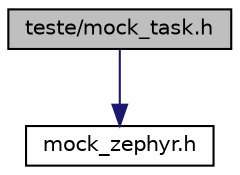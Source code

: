 digraph "teste/mock_task.h"
{
 // LATEX_PDF_SIZE
  edge [fontname="Helvetica",fontsize="10",labelfontname="Helvetica",labelfontsize="10"];
  node [fontname="Helvetica",fontsize="10",shape=record];
  Node1 [label="teste/mock_task.h",height=0.2,width=0.4,color="black", fillcolor="grey75", style="filled", fontcolor="black",tooltip="Cabeçalho para simulação de tarefas do sistema SETR Mini-Projeto."];
  Node1 -> Node2 [color="midnightblue",fontsize="10",style="solid",fontname="Helvetica"];
  Node2 [label="mock_zephyr.h",height=0.2,width=0.4,color="black", fillcolor="white", style="filled",URL="$mock__zephyr_8h.html",tooltip="Cabeçalho para simulação do Zephyr RTOS em testes unitários."];
}
